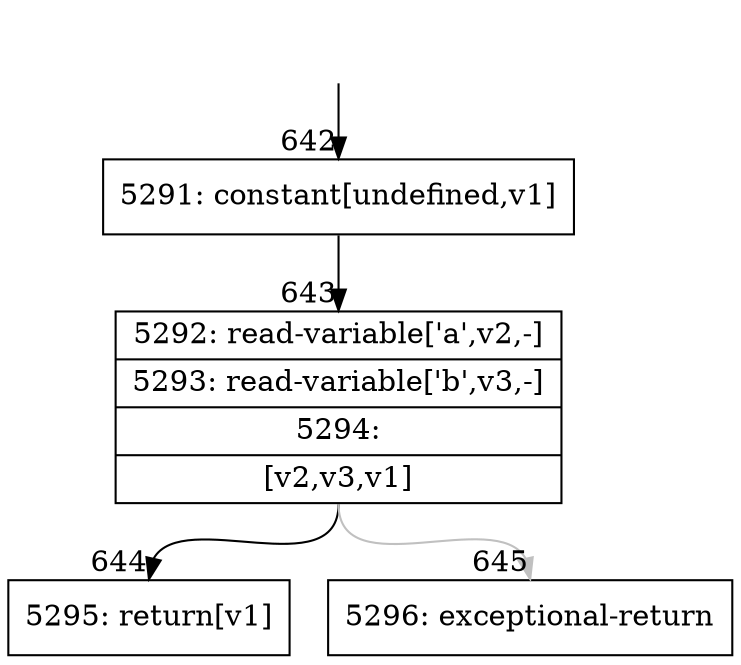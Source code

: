 digraph {
rankdir="TD"
BB_entry30[shape=none,label=""];
BB_entry30 -> BB642 [tailport=s, headport=n, headlabel="    642"]
BB642 [shape=record label="{5291: constant[undefined,v1]}" ] 
BB642 -> BB643 [tailport=s, headport=n, headlabel="      643"]
BB643 [shape=record label="{5292: read-variable['a',v2,-]|5293: read-variable['b',v3,-]|5294: |[v2,v3,v1]}" ] 
BB643 -> BB644 [tailport=s, headport=n, headlabel="      644"]
BB643 -> BB645 [tailport=s, headport=n, color=gray, headlabel="      645"]
BB644 [shape=record label="{5295: return[v1]}" ] 
BB645 [shape=record label="{5296: exceptional-return}" ] 
//#$~ 216
}
